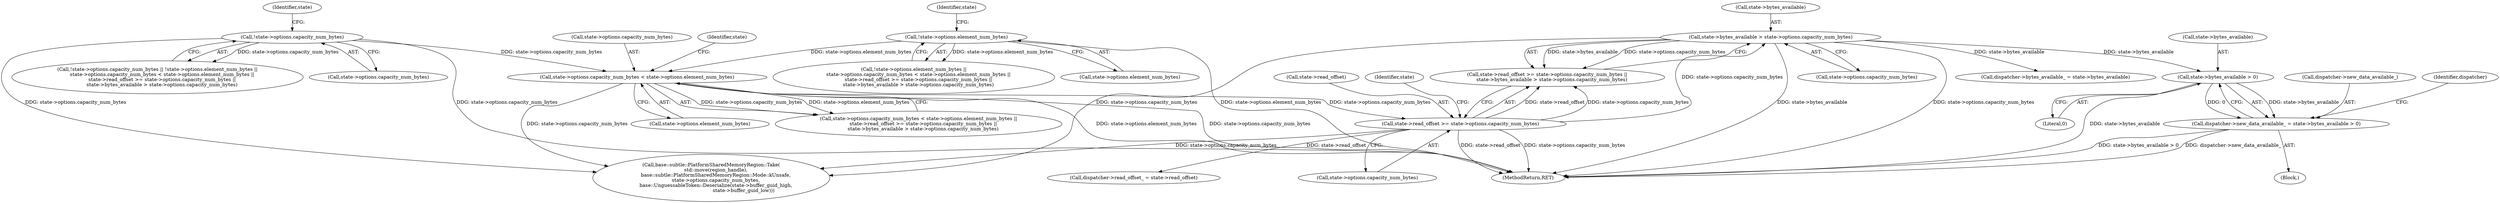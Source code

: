digraph "0_Chrome_66e24a8793615bd9d5c238b1745b093090e1f72d@pointer" {
"1000264" [label="(Call,state->bytes_available > 0)"];
"1000167" [label="(Call,state->bytes_available > state->options.capacity_num_bytes)"];
"1000158" [label="(Call,state->read_offset >= state->options.capacity_num_bytes)"];
"1000146" [label="(Call,state->options.capacity_num_bytes < state->options.element_num_bytes)"];
"1000132" [label="(Call,!state->options.capacity_num_bytes)"];
"1000139" [label="(Call,!state->options.element_num_bytes)"];
"1000260" [label="(Call,dispatcher->new_data_available_ = state->bytes_available > 0)"];
"1000132" [label="(Call,!state->options.capacity_num_bytes)"];
"1000131" [label="(Call,!state->options.capacity_num_bytes || !state->options.element_num_bytes ||\n      state->options.capacity_num_bytes < state->options.element_num_bytes ||\n      state->read_offset >= state->options.capacity_num_bytes ||\n      state->bytes_available > state->options.capacity_num_bytes)"];
"1000244" [label="(Block,)"];
"1000171" [label="(Call,state->options.capacity_num_bytes)"];
"1000145" [label="(Call,state->options.capacity_num_bytes < state->options.element_num_bytes ||\n      state->read_offset >= state->options.capacity_num_bytes ||\n      state->bytes_available > state->options.capacity_num_bytes)"];
"1000133" [label="(Call,state->options.capacity_num_bytes)"];
"1000142" [label="(Identifier,state)"];
"1000261" [label="(Call,dispatcher->new_data_available_)"];
"1000264" [label="(Call,state->bytes_available > 0)"];
"1000162" [label="(Call,state->options.capacity_num_bytes)"];
"1000260" [label="(Call,dispatcher->new_data_available_ = state->bytes_available > 0)"];
"1000152" [label="(Call,state->options.element_num_bytes)"];
"1000159" [label="(Call,state->read_offset)"];
"1000147" [label="(Call,state->options.capacity_num_bytes)"];
"1000138" [label="(Call,!state->options.element_num_bytes ||\n      state->options.capacity_num_bytes < state->options.element_num_bytes ||\n      state->read_offset >= state->options.capacity_num_bytes ||\n      state->bytes_available > state->options.capacity_num_bytes)"];
"1000297" [label="(MethodReturn,RET)"];
"1000158" [label="(Call,state->read_offset >= state->options.capacity_num_bytes)"];
"1000169" [label="(Identifier,state)"];
"1000271" [label="(Identifier,dispatcher)"];
"1000139" [label="(Call,!state->options.element_num_bytes)"];
"1000253" [label="(Call,dispatcher->bytes_available_ = state->bytes_available)"];
"1000140" [label="(Call,state->options.element_num_bytes)"];
"1000207" [label="(Call,base::subtle::PlatformSharedMemoryRegion::Take(\n      std::move(region_handle),\n      base::subtle::PlatformSharedMemoryRegion::Mode::kUnsafe,\n      state->options.capacity_num_bytes,\n      base::UnguessableToken::Deserialize(state->buffer_guid_high,\n                                          state->buffer_guid_low)))"];
"1000167" [label="(Call,state->bytes_available > state->options.capacity_num_bytes)"];
"1000168" [label="(Call,state->bytes_available)"];
"1000268" [label="(Literal,0)"];
"1000146" [label="(Call,state->options.capacity_num_bytes < state->options.element_num_bytes)"];
"1000157" [label="(Call,state->read_offset >= state->options.capacity_num_bytes ||\n      state->bytes_available > state->options.capacity_num_bytes)"];
"1000265" [label="(Call,state->bytes_available)"];
"1000149" [label="(Identifier,state)"];
"1000246" [label="(Call,dispatcher->read_offset_ = state->read_offset)"];
"1000160" [label="(Identifier,state)"];
"1000264" -> "1000260"  [label="AST: "];
"1000264" -> "1000268"  [label="CFG: "];
"1000265" -> "1000264"  [label="AST: "];
"1000268" -> "1000264"  [label="AST: "];
"1000260" -> "1000264"  [label="CFG: "];
"1000264" -> "1000297"  [label="DDG: state->bytes_available"];
"1000264" -> "1000260"  [label="DDG: state->bytes_available"];
"1000264" -> "1000260"  [label="DDG: 0"];
"1000167" -> "1000264"  [label="DDG: state->bytes_available"];
"1000167" -> "1000157"  [label="AST: "];
"1000167" -> "1000171"  [label="CFG: "];
"1000168" -> "1000167"  [label="AST: "];
"1000171" -> "1000167"  [label="AST: "];
"1000157" -> "1000167"  [label="CFG: "];
"1000167" -> "1000297"  [label="DDG: state->bytes_available"];
"1000167" -> "1000297"  [label="DDG: state->options.capacity_num_bytes"];
"1000167" -> "1000157"  [label="DDG: state->bytes_available"];
"1000167" -> "1000157"  [label="DDG: state->options.capacity_num_bytes"];
"1000158" -> "1000167"  [label="DDG: state->options.capacity_num_bytes"];
"1000167" -> "1000207"  [label="DDG: state->options.capacity_num_bytes"];
"1000167" -> "1000253"  [label="DDG: state->bytes_available"];
"1000158" -> "1000157"  [label="AST: "];
"1000158" -> "1000162"  [label="CFG: "];
"1000159" -> "1000158"  [label="AST: "];
"1000162" -> "1000158"  [label="AST: "];
"1000169" -> "1000158"  [label="CFG: "];
"1000157" -> "1000158"  [label="CFG: "];
"1000158" -> "1000297"  [label="DDG: state->read_offset"];
"1000158" -> "1000297"  [label="DDG: state->options.capacity_num_bytes"];
"1000158" -> "1000157"  [label="DDG: state->read_offset"];
"1000158" -> "1000157"  [label="DDG: state->options.capacity_num_bytes"];
"1000146" -> "1000158"  [label="DDG: state->options.capacity_num_bytes"];
"1000158" -> "1000207"  [label="DDG: state->options.capacity_num_bytes"];
"1000158" -> "1000246"  [label="DDG: state->read_offset"];
"1000146" -> "1000145"  [label="AST: "];
"1000146" -> "1000152"  [label="CFG: "];
"1000147" -> "1000146"  [label="AST: "];
"1000152" -> "1000146"  [label="AST: "];
"1000160" -> "1000146"  [label="CFG: "];
"1000145" -> "1000146"  [label="CFG: "];
"1000146" -> "1000297"  [label="DDG: state->options.element_num_bytes"];
"1000146" -> "1000297"  [label="DDG: state->options.capacity_num_bytes"];
"1000146" -> "1000145"  [label="DDG: state->options.capacity_num_bytes"];
"1000146" -> "1000145"  [label="DDG: state->options.element_num_bytes"];
"1000132" -> "1000146"  [label="DDG: state->options.capacity_num_bytes"];
"1000139" -> "1000146"  [label="DDG: state->options.element_num_bytes"];
"1000146" -> "1000207"  [label="DDG: state->options.capacity_num_bytes"];
"1000132" -> "1000131"  [label="AST: "];
"1000132" -> "1000133"  [label="CFG: "];
"1000133" -> "1000132"  [label="AST: "];
"1000142" -> "1000132"  [label="CFG: "];
"1000131" -> "1000132"  [label="CFG: "];
"1000132" -> "1000297"  [label="DDG: state->options.capacity_num_bytes"];
"1000132" -> "1000131"  [label="DDG: state->options.capacity_num_bytes"];
"1000132" -> "1000207"  [label="DDG: state->options.capacity_num_bytes"];
"1000139" -> "1000138"  [label="AST: "];
"1000139" -> "1000140"  [label="CFG: "];
"1000140" -> "1000139"  [label="AST: "];
"1000149" -> "1000139"  [label="CFG: "];
"1000138" -> "1000139"  [label="CFG: "];
"1000139" -> "1000297"  [label="DDG: state->options.element_num_bytes"];
"1000139" -> "1000138"  [label="DDG: state->options.element_num_bytes"];
"1000260" -> "1000244"  [label="AST: "];
"1000261" -> "1000260"  [label="AST: "];
"1000271" -> "1000260"  [label="CFG: "];
"1000260" -> "1000297"  [label="DDG: state->bytes_available > 0"];
"1000260" -> "1000297"  [label="DDG: dispatcher->new_data_available_"];
}
